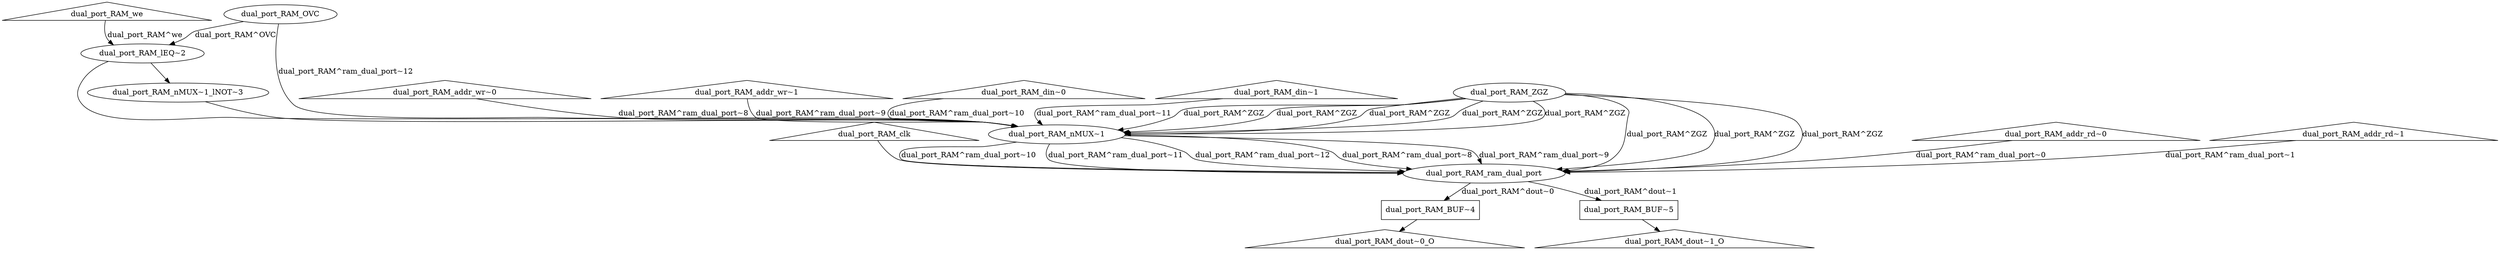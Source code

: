 digraph G {
	ranksep=.25;
	"dual_port_RAM_clk" [shape=triangle];
	"dual_port_RAM_clk" -> "dual_port_RAM_ram_dual_port";
	"dual_port_RAM_ram_dual_port"
	"dual_port_RAM_ram_dual_port" -> "dual_port_RAM_BUF~4"[label="dual_port_RAM^dout~0"];
	"dual_port_RAM_BUF~4" [shape=box];
	"dual_port_RAM_BUF~4" -> "dual_port_RAM_dout~0_O";
	"dual_port_RAM_dout~0_O" [shape=triangle];
	"dual_port_RAM_ram_dual_port" -> "dual_port_RAM_BUF~5"[label="dual_port_RAM^dout~1"];
	"dual_port_RAM_BUF~5" [shape=box];
	"dual_port_RAM_BUF~5" -> "dual_port_RAM_dout~1_O";
	"dual_port_RAM_dout~1_O" [shape=triangle];
	"dual_port_RAM_we" [shape=triangle];
	"dual_port_RAM_we" -> "dual_port_RAM_lEQ~2"[label="dual_port_RAM^we"];
	"dual_port_RAM_lEQ~2"
	"dual_port_RAM_lEQ~2" -> "dual_port_RAM_nMUX~1";
	"dual_port_RAM_nMUX~1"
	"dual_port_RAM_nMUX~1" -> "dual_port_RAM_ram_dual_port"[label="dual_port_RAM^ram_dual_port~10"];
	"dual_port_RAM_nMUX~1" -> "dual_port_RAM_ram_dual_port"[label="dual_port_RAM^ram_dual_port~11"];
	"dual_port_RAM_nMUX~1" -> "dual_port_RAM_ram_dual_port"[label="dual_port_RAM^ram_dual_port~12"];
	"dual_port_RAM_nMUX~1" -> "dual_port_RAM_ram_dual_port"[label="dual_port_RAM^ram_dual_port~8"];
	"dual_port_RAM_nMUX~1" -> "dual_port_RAM_ram_dual_port"[label="dual_port_RAM^ram_dual_port~9"];
	"dual_port_RAM_lEQ~2" -> "dual_port_RAM_nMUX~1_lNOT~3";
	"dual_port_RAM_nMUX~1_lNOT~3"
	"dual_port_RAM_nMUX~1_lNOT~3" -> "dual_port_RAM_nMUX~1";
	"dual_port_RAM_addr_wr~0" [shape=triangle];
	"dual_port_RAM_addr_wr~0" -> "dual_port_RAM_nMUX~1"[label="dual_port_RAM^ram_dual_port~8"];
	"dual_port_RAM_addr_wr~1" [shape=triangle];
	"dual_port_RAM_addr_wr~1" -> "dual_port_RAM_nMUX~1"[label="dual_port_RAM^ram_dual_port~9"];
	"dual_port_RAM_addr_rd~0" [shape=triangle];
	"dual_port_RAM_addr_rd~0" -> "dual_port_RAM_ram_dual_port"[label="dual_port_RAM^ram_dual_port~0"];
	"dual_port_RAM_addr_rd~1" [shape=triangle];
	"dual_port_RAM_addr_rd~1" -> "dual_port_RAM_ram_dual_port"[label="dual_port_RAM^ram_dual_port~1"];
	"dual_port_RAM_din~0" [shape=triangle];
	"dual_port_RAM_din~0" -> "dual_port_RAM_nMUX~1"[label="dual_port_RAM^ram_dual_port~10"];
	"dual_port_RAM_din~1" [shape=triangle];
	"dual_port_RAM_din~1" -> "dual_port_RAM_nMUX~1"[label="dual_port_RAM^ram_dual_port~11"];
	"dual_port_RAM_ZGZ"
	"dual_port_RAM_ZGZ" -> "dual_port_RAM_nMUX~1"[label="dual_port_RAM^ZGZ"];
	"dual_port_RAM_ZGZ" -> "dual_port_RAM_nMUX~1"[label="dual_port_RAM^ZGZ"];
	"dual_port_RAM_ZGZ" -> "dual_port_RAM_nMUX~1"[label="dual_port_RAM^ZGZ"];
	"dual_port_RAM_ZGZ" -> "dual_port_RAM_nMUX~1"[label="dual_port_RAM^ZGZ"];
	"dual_port_RAM_ZGZ" -> "dual_port_RAM_nMUX~1"[label="dual_port_RAM^ZGZ"];
	"dual_port_RAM_ZGZ" -> "dual_port_RAM_ram_dual_port"[label="dual_port_RAM^ZGZ"];
	"dual_port_RAM_ZGZ" -> "dual_port_RAM_ram_dual_port"[label="dual_port_RAM^ZGZ"];
	"dual_port_RAM_ZGZ" -> "dual_port_RAM_ram_dual_port"[label="dual_port_RAM^ZGZ"];
	"dual_port_RAM_OVC"
	"dual_port_RAM_OVC" -> "dual_port_RAM_lEQ~2"[label="dual_port_RAM^OVC"];
	"dual_port_RAM_OVC" -> "dual_port_RAM_nMUX~1"[label="dual_port_RAM^ram_dual_port~12"];
}
